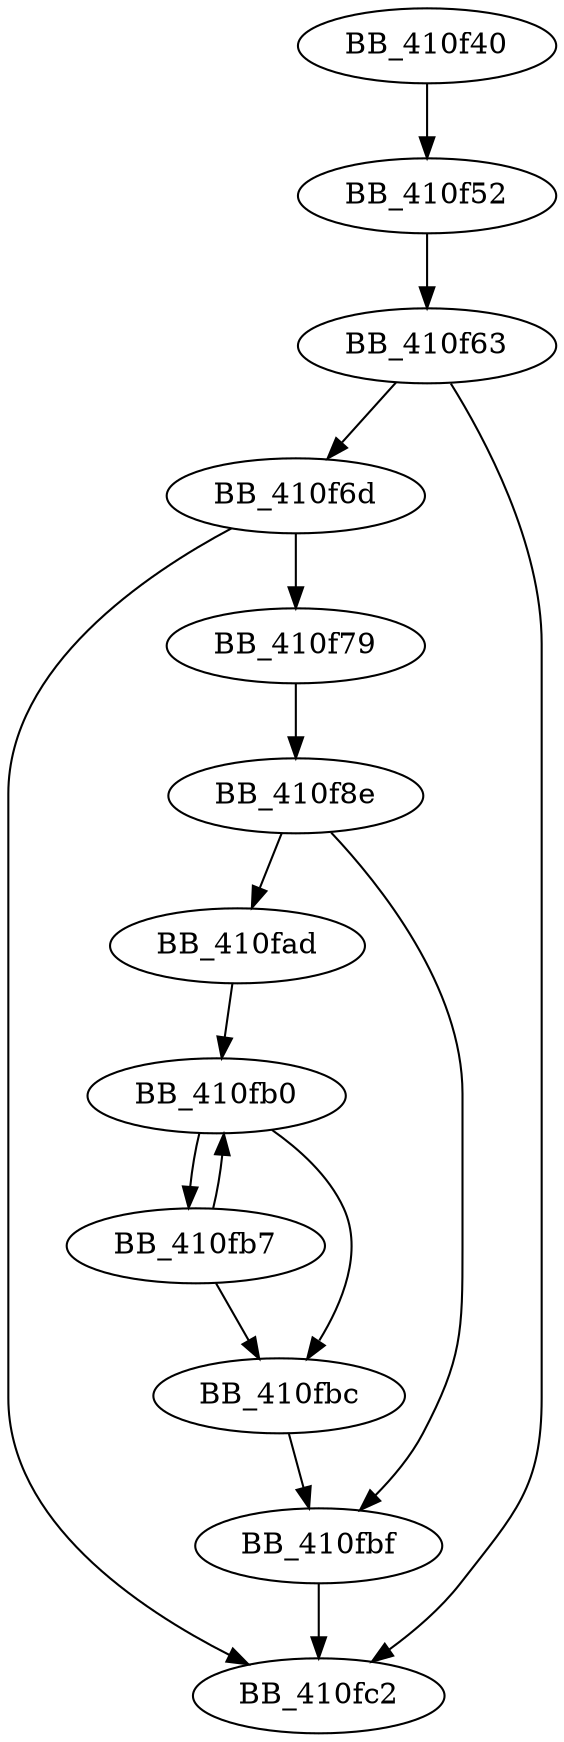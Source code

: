 DiGraph sub_410F40{
BB_410f40->BB_410f52
BB_410f52->BB_410f63
BB_410f63->BB_410f6d
BB_410f63->BB_410fc2
BB_410f6d->BB_410f79
BB_410f6d->BB_410fc2
BB_410f79->BB_410f8e
BB_410f8e->BB_410fad
BB_410f8e->BB_410fbf
BB_410fad->BB_410fb0
BB_410fb0->BB_410fb7
BB_410fb0->BB_410fbc
BB_410fb7->BB_410fb0
BB_410fb7->BB_410fbc
BB_410fbc->BB_410fbf
BB_410fbf->BB_410fc2
}
